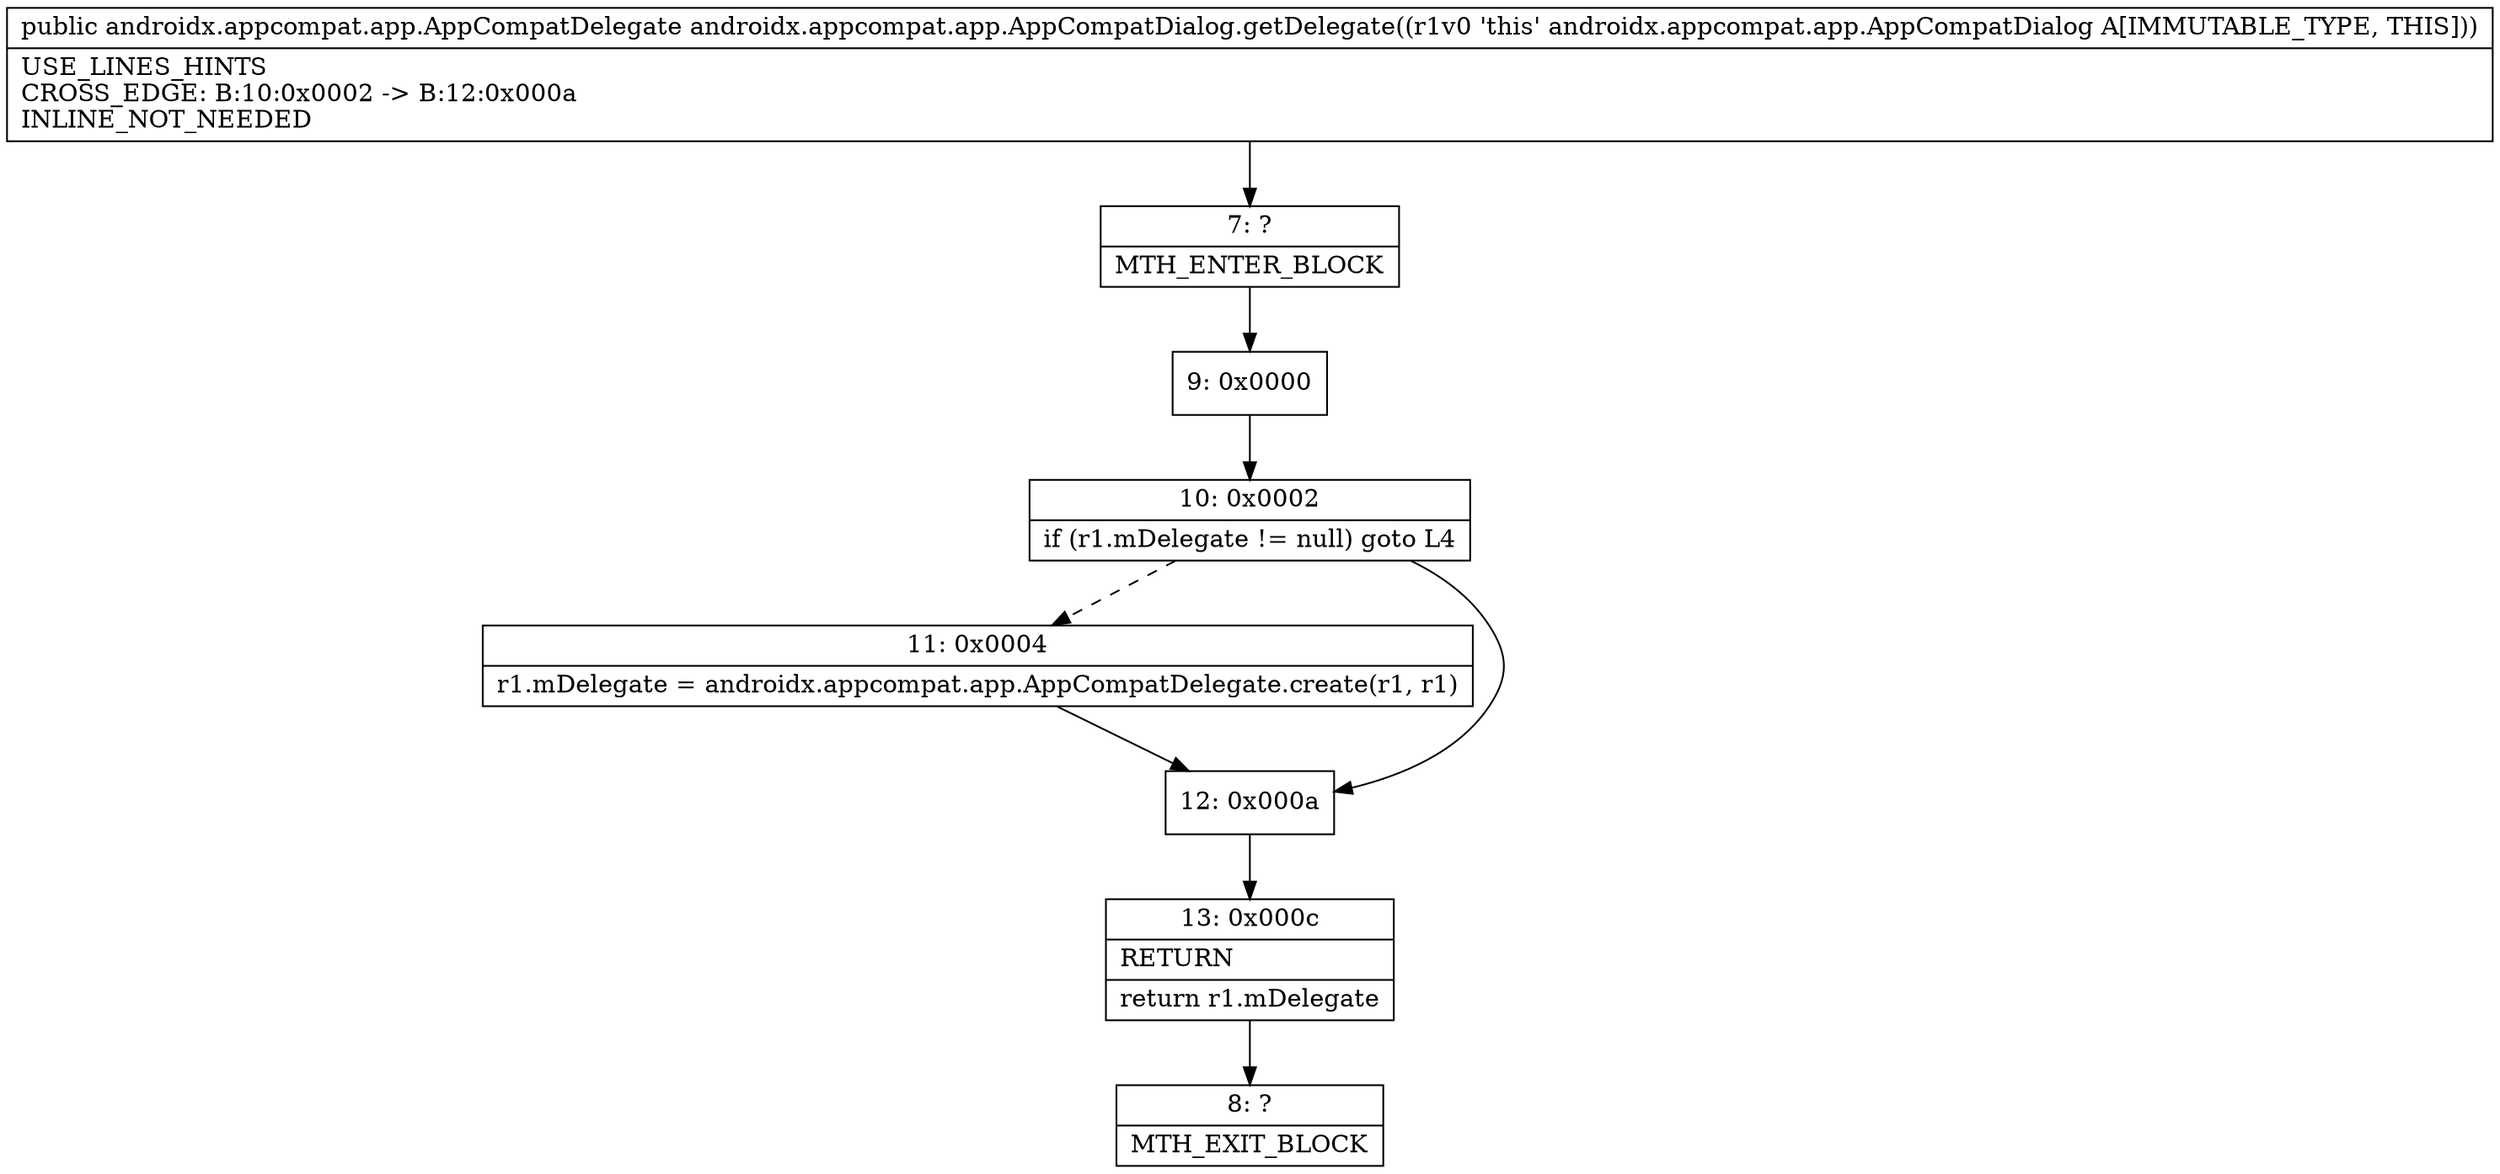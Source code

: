 digraph "CFG forandroidx.appcompat.app.AppCompatDialog.getDelegate()Landroidx\/appcompat\/app\/AppCompatDelegate;" {
Node_7 [shape=record,label="{7\:\ ?|MTH_ENTER_BLOCK\l}"];
Node_9 [shape=record,label="{9\:\ 0x0000}"];
Node_10 [shape=record,label="{10\:\ 0x0002|if (r1.mDelegate != null) goto L4\l}"];
Node_11 [shape=record,label="{11\:\ 0x0004|r1.mDelegate = androidx.appcompat.app.AppCompatDelegate.create(r1, r1)\l}"];
Node_12 [shape=record,label="{12\:\ 0x000a}"];
Node_13 [shape=record,label="{13\:\ 0x000c|RETURN\l|return r1.mDelegate\l}"];
Node_8 [shape=record,label="{8\:\ ?|MTH_EXIT_BLOCK\l}"];
MethodNode[shape=record,label="{public androidx.appcompat.app.AppCompatDelegate androidx.appcompat.app.AppCompatDialog.getDelegate((r1v0 'this' androidx.appcompat.app.AppCompatDialog A[IMMUTABLE_TYPE, THIS]))  | USE_LINES_HINTS\lCROSS_EDGE: B:10:0x0002 \-\> B:12:0x000a\lINLINE_NOT_NEEDED\l}"];
MethodNode -> Node_7;Node_7 -> Node_9;
Node_9 -> Node_10;
Node_10 -> Node_11[style=dashed];
Node_10 -> Node_12;
Node_11 -> Node_12;
Node_12 -> Node_13;
Node_13 -> Node_8;
}

